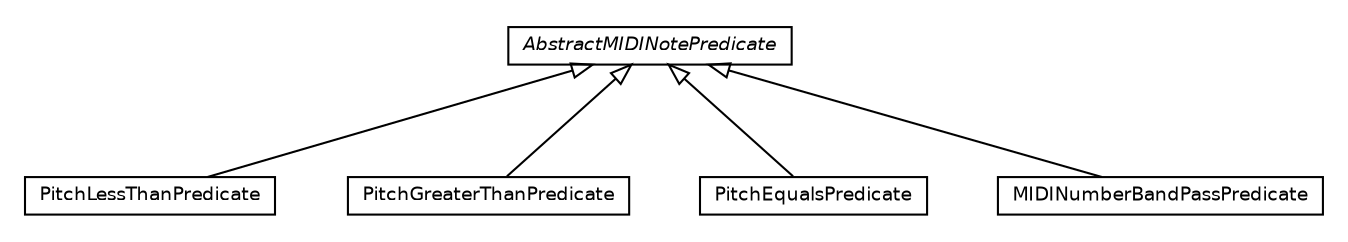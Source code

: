 #!/usr/local/bin/dot
#
# Class diagram 
# Generated by UMLGraph version R5_6-24-gf6e263 (http://www.umlgraph.org/)
#

digraph G {
	edge [fontname="Helvetica",fontsize=10,labelfontname="Helvetica",labelfontsize=10];
	node [fontname="Helvetica",fontsize=10,shape=plaintext];
	nodesep=0.25;
	ranksep=0.5;
	// com.rockhoppertech.music.midi.js.predicate.PitchLessThanPredicate
	c641 [label=<<table title="com.rockhoppertech.music.midi.js.predicate.PitchLessThanPredicate" border="0" cellborder="1" cellspacing="0" cellpadding="2" port="p" href="./PitchLessThanPredicate.html">
		<tr><td><table border="0" cellspacing="0" cellpadding="1">
<tr><td align="center" balign="center"> PitchLessThanPredicate </td></tr>
		</table></td></tr>
		</table>>, URL="./PitchLessThanPredicate.html", fontname="Helvetica", fontcolor="black", fontsize=9.0];
	// com.rockhoppertech.music.midi.js.predicate.PitchGreaterThanPredicate
	c642 [label=<<table title="com.rockhoppertech.music.midi.js.predicate.PitchGreaterThanPredicate" border="0" cellborder="1" cellspacing="0" cellpadding="2" port="p" href="./PitchGreaterThanPredicate.html">
		<tr><td><table border="0" cellspacing="0" cellpadding="1">
<tr><td align="center" balign="center"> PitchGreaterThanPredicate </td></tr>
		</table></td></tr>
		</table>>, URL="./PitchGreaterThanPredicate.html", fontname="Helvetica", fontcolor="black", fontsize=9.0];
	// com.rockhoppertech.music.midi.js.predicate.PitchEqualsPredicate
	c643 [label=<<table title="com.rockhoppertech.music.midi.js.predicate.PitchEqualsPredicate" border="0" cellborder="1" cellspacing="0" cellpadding="2" port="p" href="./PitchEqualsPredicate.html">
		<tr><td><table border="0" cellspacing="0" cellpadding="1">
<tr><td align="center" balign="center"> PitchEqualsPredicate </td></tr>
		</table></td></tr>
		</table>>, URL="./PitchEqualsPredicate.html", fontname="Helvetica", fontcolor="black", fontsize=9.0];
	// com.rockhoppertech.music.midi.js.predicate.MIDINumberBandPassPredicate
	c644 [label=<<table title="com.rockhoppertech.music.midi.js.predicate.MIDINumberBandPassPredicate" border="0" cellborder="1" cellspacing="0" cellpadding="2" port="p" href="./MIDINumberBandPassPredicate.html">
		<tr><td><table border="0" cellspacing="0" cellpadding="1">
<tr><td align="center" balign="center"> MIDINumberBandPassPredicate </td></tr>
		</table></td></tr>
		</table>>, URL="./MIDINumberBandPassPredicate.html", fontname="Helvetica", fontcolor="black", fontsize=9.0];
	// com.rockhoppertech.music.midi.js.predicate.AbstractMIDINotePredicate
	c645 [label=<<table title="com.rockhoppertech.music.midi.js.predicate.AbstractMIDINotePredicate" border="0" cellborder="1" cellspacing="0" cellpadding="2" port="p" href="./AbstractMIDINotePredicate.html">
		<tr><td><table border="0" cellspacing="0" cellpadding="1">
<tr><td align="center" balign="center"><font face="Helvetica-Oblique"> AbstractMIDINotePredicate </font></td></tr>
		</table></td></tr>
		</table>>, URL="./AbstractMIDINotePredicate.html", fontname="Helvetica", fontcolor="black", fontsize=9.0];
	//com.rockhoppertech.music.midi.js.predicate.PitchLessThanPredicate extends com.rockhoppertech.music.midi.js.predicate.AbstractMIDINotePredicate
	c645:p -> c641:p [dir=back,arrowtail=empty];
	//com.rockhoppertech.music.midi.js.predicate.PitchGreaterThanPredicate extends com.rockhoppertech.music.midi.js.predicate.AbstractMIDINotePredicate
	c645:p -> c642:p [dir=back,arrowtail=empty];
	//com.rockhoppertech.music.midi.js.predicate.PitchEqualsPredicate extends com.rockhoppertech.music.midi.js.predicate.AbstractMIDINotePredicate
	c645:p -> c643:p [dir=back,arrowtail=empty];
	//com.rockhoppertech.music.midi.js.predicate.MIDINumberBandPassPredicate extends com.rockhoppertech.music.midi.js.predicate.AbstractMIDINotePredicate
	c645:p -> c644:p [dir=back,arrowtail=empty];
}

